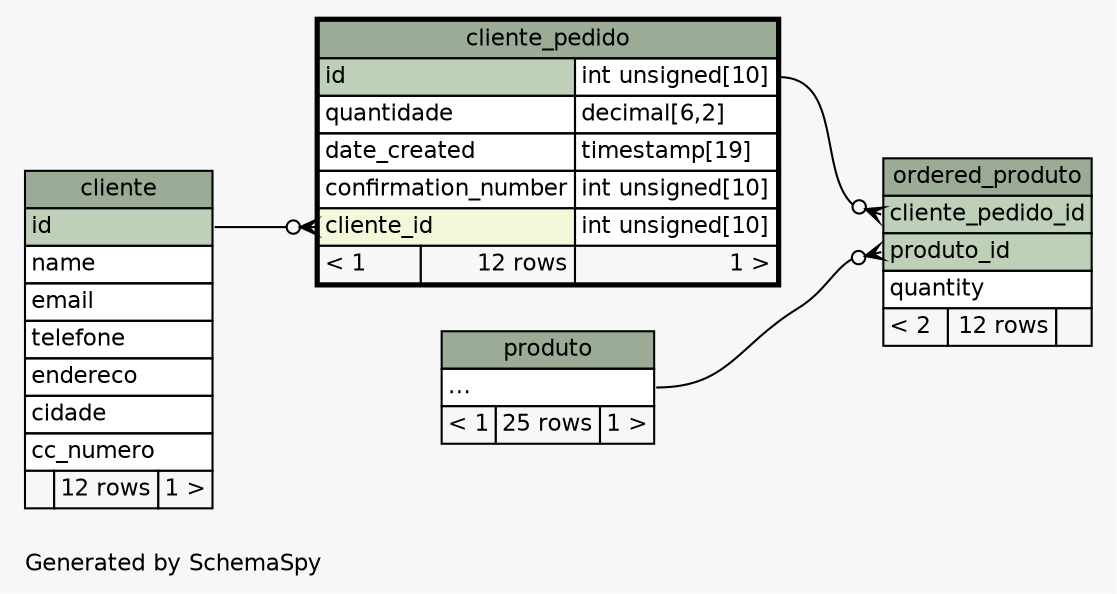 // dot 2.38.0 on Linux 4.13.0-kali1-amd64
// SchemaSpy rev 590
digraph "twoDegreesRelationshipsDiagram" {
  graph [
    rankdir="RL"
    bgcolor="#f7f7f7"
    label="\nGenerated by SchemaSpy"
    labeljust="l"
    nodesep="0.18"
    ranksep="0.46"
    fontname="Helvetica"
    fontsize="11"
  ];
  node [
    fontname="Helvetica"
    fontsize="11"
    shape="plaintext"
  ];
  edge [
    arrowsize="0.8"
  ];
  "cliente_pedido":"cliente_id":w -> "cliente":"id":e [arrowhead=none dir=back arrowtail=crowodot];
  "ordered_produto":"cliente_pedido_id":w -> "cliente_pedido":"id.type":e [arrowhead=none dir=back arrowtail=crowodot];
  "ordered_produto":"produto_id":w -> "produto":"elipses":e [arrowhead=none dir=back arrowtail=crowodot];
  "cliente" [
    label=<
    <TABLE BORDER="0" CELLBORDER="1" CELLSPACING="0" BGCOLOR="#ffffff">
      <TR><TD COLSPAN="3" BGCOLOR="#9bab96" ALIGN="CENTER">cliente</TD></TR>
      <TR><TD PORT="id" COLSPAN="3" BGCOLOR="#bed1b8" ALIGN="LEFT">id</TD></TR>
      <TR><TD PORT="name" COLSPAN="3" ALIGN="LEFT">name</TD></TR>
      <TR><TD PORT="email" COLSPAN="3" ALIGN="LEFT">email</TD></TR>
      <TR><TD PORT="telefone" COLSPAN="3" ALIGN="LEFT">telefone</TD></TR>
      <TR><TD PORT="endereco" COLSPAN="3" ALIGN="LEFT">endereco</TD></TR>
      <TR><TD PORT="cidade" COLSPAN="3" ALIGN="LEFT">cidade</TD></TR>
      <TR><TD PORT="cc_numero" COLSPAN="3" ALIGN="LEFT">cc_numero</TD></TR>
      <TR><TD ALIGN="LEFT" BGCOLOR="#f7f7f7">  </TD><TD ALIGN="RIGHT" BGCOLOR="#f7f7f7">12 rows</TD><TD ALIGN="RIGHT" BGCOLOR="#f7f7f7">1 &gt;</TD></TR>
    </TABLE>>
    URL="cliente.html"
    tooltip="cliente"
  ];
  "cliente_pedido" [
    label=<
    <TABLE BORDER="2" CELLBORDER="1" CELLSPACING="0" BGCOLOR="#ffffff">
      <TR><TD COLSPAN="3" BGCOLOR="#9bab96" ALIGN="CENTER">cliente_pedido</TD></TR>
      <TR><TD PORT="id" COLSPAN="2" BGCOLOR="#bed1b8" ALIGN="LEFT">id</TD><TD PORT="id.type" ALIGN="LEFT">int unsigned[10]</TD></TR>
      <TR><TD PORT="quantidade" COLSPAN="2" ALIGN="LEFT">quantidade</TD><TD PORT="quantidade.type" ALIGN="LEFT">decimal[6,2]</TD></TR>
      <TR><TD PORT="date_created" COLSPAN="2" ALIGN="LEFT">date_created</TD><TD PORT="date_created.type" ALIGN="LEFT">timestamp[19]</TD></TR>
      <TR><TD PORT="confirmation_number" COLSPAN="2" ALIGN="LEFT">confirmation_number</TD><TD PORT="confirmation_number.type" ALIGN="LEFT">int unsigned[10]</TD></TR>
      <TR><TD PORT="cliente_id" COLSPAN="2" BGCOLOR="#f4f7da" ALIGN="LEFT">cliente_id</TD><TD PORT="cliente_id.type" ALIGN="LEFT">int unsigned[10]</TD></TR>
      <TR><TD ALIGN="LEFT" BGCOLOR="#f7f7f7">&lt; 1</TD><TD ALIGN="RIGHT" BGCOLOR="#f7f7f7">12 rows</TD><TD ALIGN="RIGHT" BGCOLOR="#f7f7f7">1 &gt;</TD></TR>
    </TABLE>>
    URL="cliente_pedido.html"
    tooltip="cliente_pedido"
  ];
  "ordered_produto" [
    label=<
    <TABLE BORDER="0" CELLBORDER="1" CELLSPACING="0" BGCOLOR="#ffffff">
      <TR><TD COLSPAN="3" BGCOLOR="#9bab96" ALIGN="CENTER">ordered_produto</TD></TR>
      <TR><TD PORT="cliente_pedido_id" COLSPAN="3" BGCOLOR="#bed1b8" ALIGN="LEFT">cliente_pedido_id</TD></TR>
      <TR><TD PORT="produto_id" COLSPAN="3" BGCOLOR="#bed1b8" ALIGN="LEFT">produto_id</TD></TR>
      <TR><TD PORT="quantity" COLSPAN="3" ALIGN="LEFT">quantity</TD></TR>
      <TR><TD ALIGN="LEFT" BGCOLOR="#f7f7f7">&lt; 2</TD><TD ALIGN="RIGHT" BGCOLOR="#f7f7f7">12 rows</TD><TD ALIGN="RIGHT" BGCOLOR="#f7f7f7">  </TD></TR>
    </TABLE>>
    URL="ordered_produto.html"
    tooltip="ordered_produto"
  ];
  "produto" [
    label=<
    <TABLE BORDER="0" CELLBORDER="1" CELLSPACING="0" BGCOLOR="#ffffff">
      <TR><TD COLSPAN="3" BGCOLOR="#9bab96" ALIGN="CENTER">produto</TD></TR>
      <TR><TD PORT="elipses" COLSPAN="3" ALIGN="LEFT">...</TD></TR>
      <TR><TD ALIGN="LEFT" BGCOLOR="#f7f7f7">&lt; 1</TD><TD ALIGN="RIGHT" BGCOLOR="#f7f7f7">25 rows</TD><TD ALIGN="RIGHT" BGCOLOR="#f7f7f7">1 &gt;</TD></TR>
    </TABLE>>
    URL="produto.html"
    tooltip="produto"
  ];
}
